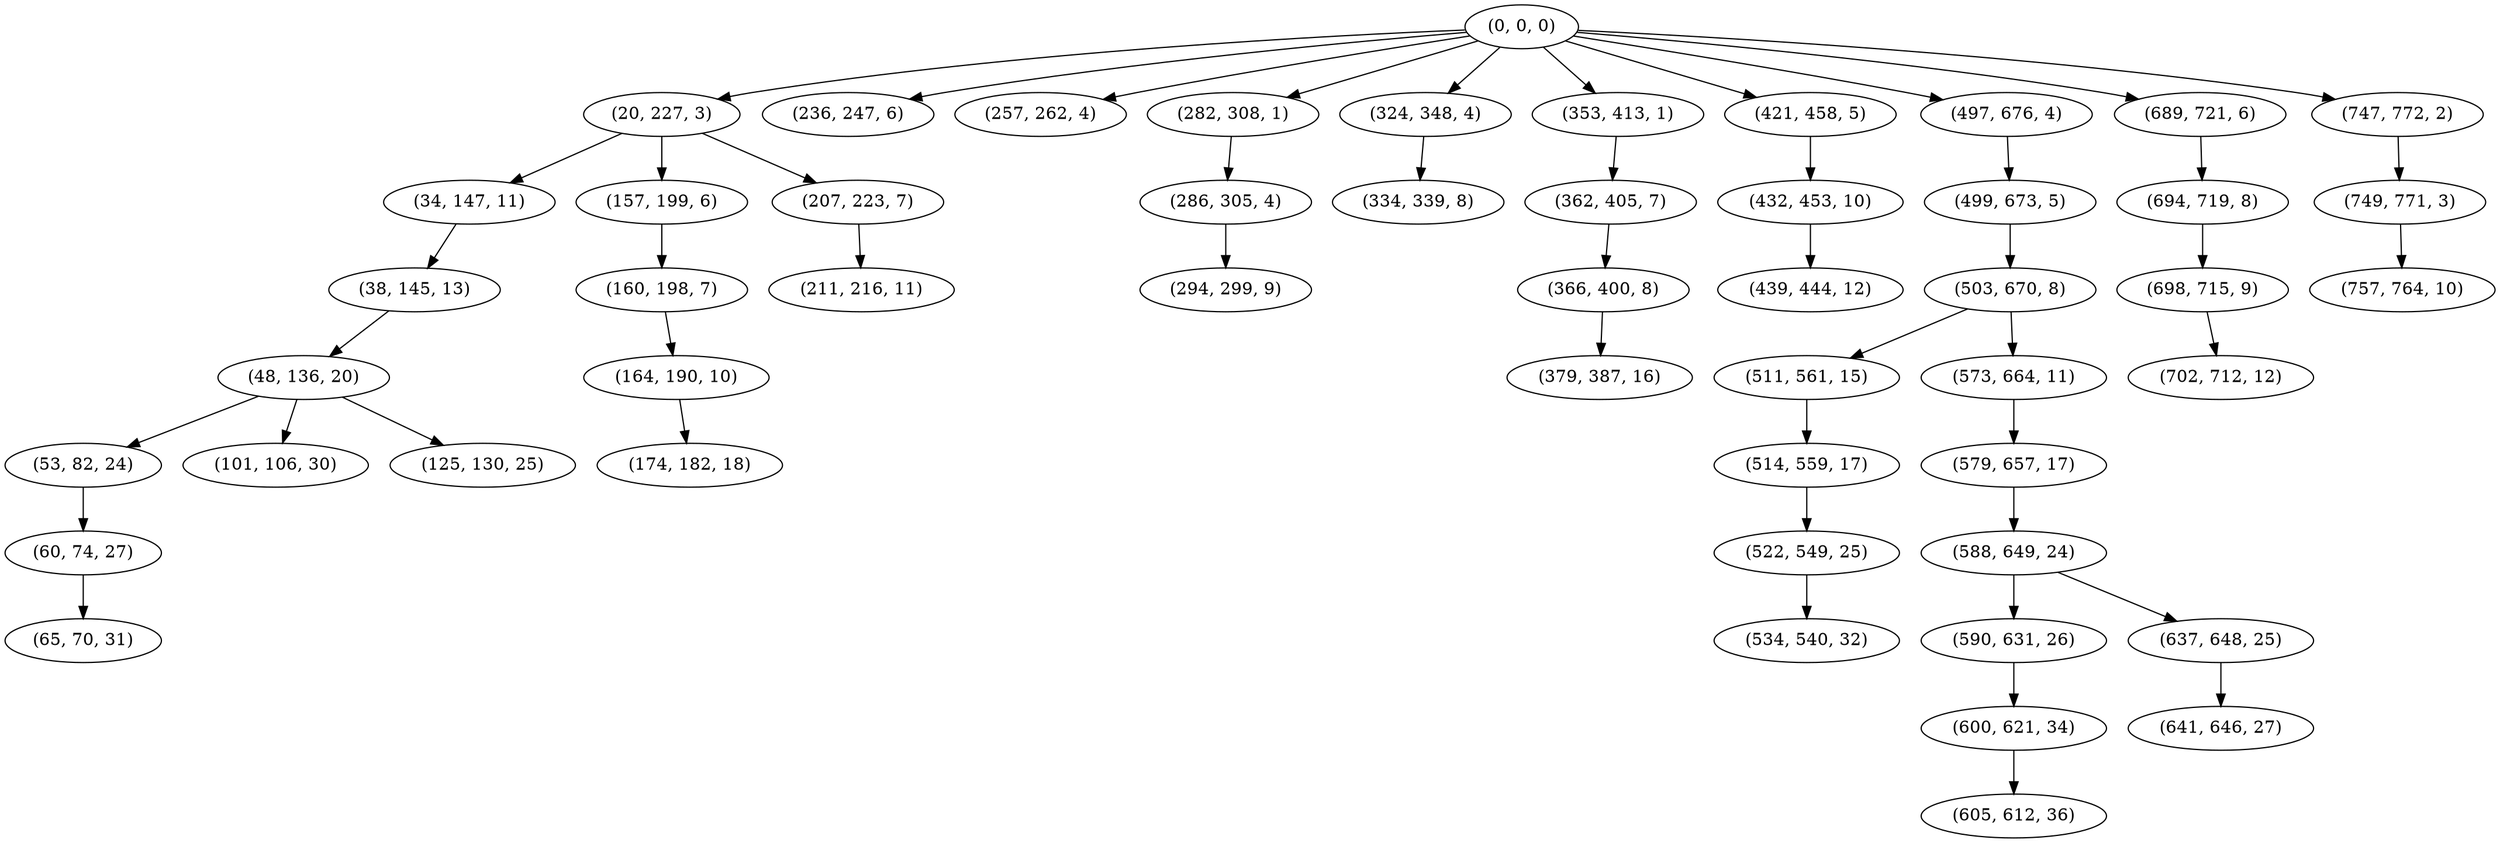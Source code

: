 digraph tree {
    "(0, 0, 0)";
    "(20, 227, 3)";
    "(34, 147, 11)";
    "(38, 145, 13)";
    "(48, 136, 20)";
    "(53, 82, 24)";
    "(60, 74, 27)";
    "(65, 70, 31)";
    "(101, 106, 30)";
    "(125, 130, 25)";
    "(157, 199, 6)";
    "(160, 198, 7)";
    "(164, 190, 10)";
    "(174, 182, 18)";
    "(207, 223, 7)";
    "(211, 216, 11)";
    "(236, 247, 6)";
    "(257, 262, 4)";
    "(282, 308, 1)";
    "(286, 305, 4)";
    "(294, 299, 9)";
    "(324, 348, 4)";
    "(334, 339, 8)";
    "(353, 413, 1)";
    "(362, 405, 7)";
    "(366, 400, 8)";
    "(379, 387, 16)";
    "(421, 458, 5)";
    "(432, 453, 10)";
    "(439, 444, 12)";
    "(497, 676, 4)";
    "(499, 673, 5)";
    "(503, 670, 8)";
    "(511, 561, 15)";
    "(514, 559, 17)";
    "(522, 549, 25)";
    "(534, 540, 32)";
    "(573, 664, 11)";
    "(579, 657, 17)";
    "(588, 649, 24)";
    "(590, 631, 26)";
    "(600, 621, 34)";
    "(605, 612, 36)";
    "(637, 648, 25)";
    "(641, 646, 27)";
    "(689, 721, 6)";
    "(694, 719, 8)";
    "(698, 715, 9)";
    "(702, 712, 12)";
    "(747, 772, 2)";
    "(749, 771, 3)";
    "(757, 764, 10)";
    "(0, 0, 0)" -> "(20, 227, 3)";
    "(0, 0, 0)" -> "(236, 247, 6)";
    "(0, 0, 0)" -> "(257, 262, 4)";
    "(0, 0, 0)" -> "(282, 308, 1)";
    "(0, 0, 0)" -> "(324, 348, 4)";
    "(0, 0, 0)" -> "(353, 413, 1)";
    "(0, 0, 0)" -> "(421, 458, 5)";
    "(0, 0, 0)" -> "(497, 676, 4)";
    "(0, 0, 0)" -> "(689, 721, 6)";
    "(0, 0, 0)" -> "(747, 772, 2)";
    "(20, 227, 3)" -> "(34, 147, 11)";
    "(20, 227, 3)" -> "(157, 199, 6)";
    "(20, 227, 3)" -> "(207, 223, 7)";
    "(34, 147, 11)" -> "(38, 145, 13)";
    "(38, 145, 13)" -> "(48, 136, 20)";
    "(48, 136, 20)" -> "(53, 82, 24)";
    "(48, 136, 20)" -> "(101, 106, 30)";
    "(48, 136, 20)" -> "(125, 130, 25)";
    "(53, 82, 24)" -> "(60, 74, 27)";
    "(60, 74, 27)" -> "(65, 70, 31)";
    "(157, 199, 6)" -> "(160, 198, 7)";
    "(160, 198, 7)" -> "(164, 190, 10)";
    "(164, 190, 10)" -> "(174, 182, 18)";
    "(207, 223, 7)" -> "(211, 216, 11)";
    "(282, 308, 1)" -> "(286, 305, 4)";
    "(286, 305, 4)" -> "(294, 299, 9)";
    "(324, 348, 4)" -> "(334, 339, 8)";
    "(353, 413, 1)" -> "(362, 405, 7)";
    "(362, 405, 7)" -> "(366, 400, 8)";
    "(366, 400, 8)" -> "(379, 387, 16)";
    "(421, 458, 5)" -> "(432, 453, 10)";
    "(432, 453, 10)" -> "(439, 444, 12)";
    "(497, 676, 4)" -> "(499, 673, 5)";
    "(499, 673, 5)" -> "(503, 670, 8)";
    "(503, 670, 8)" -> "(511, 561, 15)";
    "(503, 670, 8)" -> "(573, 664, 11)";
    "(511, 561, 15)" -> "(514, 559, 17)";
    "(514, 559, 17)" -> "(522, 549, 25)";
    "(522, 549, 25)" -> "(534, 540, 32)";
    "(573, 664, 11)" -> "(579, 657, 17)";
    "(579, 657, 17)" -> "(588, 649, 24)";
    "(588, 649, 24)" -> "(590, 631, 26)";
    "(588, 649, 24)" -> "(637, 648, 25)";
    "(590, 631, 26)" -> "(600, 621, 34)";
    "(600, 621, 34)" -> "(605, 612, 36)";
    "(637, 648, 25)" -> "(641, 646, 27)";
    "(689, 721, 6)" -> "(694, 719, 8)";
    "(694, 719, 8)" -> "(698, 715, 9)";
    "(698, 715, 9)" -> "(702, 712, 12)";
    "(747, 772, 2)" -> "(749, 771, 3)";
    "(749, 771, 3)" -> "(757, 764, 10)";
}
